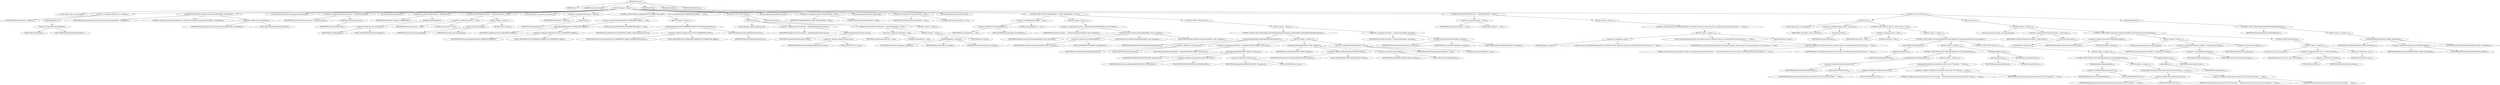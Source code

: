digraph "process" {  
"148" [label = <(METHOD,process)<SUB>71</SUB>> ]
"12" [label = <(PARAM,this)<SUB>71</SUB>> ]
"149" [label = <(PARAM,Exchange exchange)<SUB>71</SUB>> ]
"150" [label = <(BLOCK,&lt;empty&gt;,&lt;empty&gt;)<SUB>71</SUB>> ]
"151" [label = <(LOCAL,Object bean: java.lang.Object)> ]
"152" [label = <(&lt;operator&gt;.assignment,Object bean = getBean())<SUB>72</SUB>> ]
"153" [label = <(IDENTIFIER,bean,Object bean = getBean())<SUB>72</SUB>> ]
"154" [label = <(getBean,getBean())<SUB>72</SUB>> ]
"155" [label = <(&lt;operator&gt;.fieldAccess,this.beanHolder)<SUB>72</SUB>> ]
"156" [label = <(IDENTIFIER,this,getBean())<SUB>72</SUB>> ]
"157" [label = <(FIELD_IDENTIFIER,beanHolder,beanHolder)<SUB>72</SUB>> ]
"158" [label = <(setProperty,setProperty(&quot;org.apache.camel.bean.BeanHolder&quot;, beanHolder))<SUB>73</SUB>> ]
"159" [label = <(IDENTIFIER,exchange,setProperty(&quot;org.apache.camel.bean.BeanHolder&quot;, beanHolder))<SUB>73</SUB>> ]
"160" [label = <(LITERAL,&quot;org.apache.camel.bean.BeanHolder&quot;,setProperty(&quot;org.apache.camel.bean.BeanHolder&quot;, beanHolder))<SUB>73</SUB>> ]
"161" [label = <(&lt;operator&gt;.fieldAccess,this.beanHolder)<SUB>73</SUB>> ]
"162" [label = <(IDENTIFIER,this,setProperty(&quot;org.apache.camel.bean.BeanHolder&quot;, beanHolder))<SUB>73</SUB>> ]
"163" [label = <(FIELD_IDENTIFIER,beanHolder,beanHolder)<SUB>73</SUB>> ]
"164" [label = <(LOCAL,Processor processor: org.apache.camel.Processor)> ]
"165" [label = <(&lt;operator&gt;.assignment,Processor processor = this.getProcessor())<SUB>75</SUB>> ]
"166" [label = <(IDENTIFIER,processor,Processor processor = this.getProcessor())<SUB>75</SUB>> ]
"167" [label = <(getProcessor,this.getProcessor())<SUB>75</SUB>> ]
"11" [label = <(IDENTIFIER,this,this.getProcessor())<SUB>75</SUB>> ]
"168" [label = <(LOCAL,BeanInfo beanInfo: ANY)> ]
"169" [label = <(&lt;operator&gt;.assignment,ANY beanInfo = getBeanInfo())<SUB>76</SUB>> ]
"170" [label = <(IDENTIFIER,beanInfo,ANY beanInfo = getBeanInfo())<SUB>76</SUB>> ]
"171" [label = <(getBeanInfo,getBeanInfo())<SUB>76</SUB>> ]
"172" [label = <(&lt;operator&gt;.fieldAccess,this.beanHolder)<SUB>76</SUB>> ]
"173" [label = <(IDENTIFIER,this,getBeanInfo())<SUB>76</SUB>> ]
"174" [label = <(FIELD_IDENTIFIER,beanHolder,beanHolder)<SUB>76</SUB>> ]
"175" [label = <(CONTROL_STRUCTURE,if (processor != null),if (processor != null))<SUB>79</SUB>> ]
"176" [label = <(&lt;operator&gt;.notEquals,processor != null)<SUB>79</SUB>> ]
"177" [label = <(IDENTIFIER,processor,processor != null)<SUB>79</SUB>> ]
"178" [label = <(LITERAL,null,processor != null)<SUB>79</SUB>> ]
"179" [label = <(BLOCK,&lt;empty&gt;,&lt;empty&gt;)<SUB>79</SUB>> ]
"180" [label = <(process,process(exchange))<SUB>80</SUB>> ]
"181" [label = <(IDENTIFIER,processor,process(exchange))<SUB>80</SUB>> ]
"182" [label = <(IDENTIFIER,exchange,process(exchange))<SUB>80</SUB>> ]
"183" [label = <(RETURN,return;,return;)<SUB>81</SUB>> ]
"184" [label = <(LOCAL,Message in: org.apache.camel.Message)> ]
"185" [label = <(&lt;operator&gt;.assignment,Message in = getIn())<SUB>83</SUB>> ]
"186" [label = <(IDENTIFIER,in,Message in = getIn())<SUB>83</SUB>> ]
"187" [label = <(getIn,getIn())<SUB>83</SUB>> ]
"188" [label = <(IDENTIFIER,exchange,getIn())<SUB>83</SUB>> ]
"189" [label = <(CONTROL_STRUCTURE,if (in.getHeader(MULTI_PARAMETER_ARRAY) == null),if (in.getHeader(MULTI_PARAMETER_ARRAY) == null))<SUB>85</SUB>> ]
"190" [label = <(&lt;operator&gt;.equals,in.getHeader(MULTI_PARAMETER_ARRAY) == null)<SUB>85</SUB>> ]
"191" [label = <(getHeader,getHeader(MULTI_PARAMETER_ARRAY))<SUB>85</SUB>> ]
"192" [label = <(IDENTIFIER,in,getHeader(MULTI_PARAMETER_ARRAY))<SUB>85</SUB>> ]
"193" [label = <(&lt;operator&gt;.fieldAccess,BeanProcessor.MULTI_PARAMETER_ARRAY)<SUB>85</SUB>> ]
"194" [label = <(IDENTIFIER,BeanProcessor,getHeader(MULTI_PARAMETER_ARRAY))<SUB>85</SUB>> ]
"195" [label = <(FIELD_IDENTIFIER,MULTI_PARAMETER_ARRAY,MULTI_PARAMETER_ARRAY)<SUB>85</SUB>> ]
"196" [label = <(LITERAL,null,in.getHeader(MULTI_PARAMETER_ARRAY) == null)<SUB>85</SUB>> ]
"197" [label = <(BLOCK,&lt;empty&gt;,&lt;empty&gt;)<SUB>85</SUB>> ]
"198" [label = <(setHeader,setHeader(MULTI_PARAMETER_ARRAY, isMultiParameterArray()))<SUB>86</SUB>> ]
"199" [label = <(IDENTIFIER,in,setHeader(MULTI_PARAMETER_ARRAY, isMultiParameterArray()))<SUB>86</SUB>> ]
"200" [label = <(&lt;operator&gt;.fieldAccess,BeanProcessor.MULTI_PARAMETER_ARRAY)<SUB>86</SUB>> ]
"201" [label = <(IDENTIFIER,BeanProcessor,setHeader(MULTI_PARAMETER_ARRAY, isMultiParameterArray()))<SUB>86</SUB>> ]
"202" [label = <(FIELD_IDENTIFIER,MULTI_PARAMETER_ARRAY,MULTI_PARAMETER_ARRAY)<SUB>86</SUB>> ]
"203" [label = <(isMultiParameterArray,this.isMultiParameterArray())<SUB>86</SUB>> ]
"13" [label = <(IDENTIFIER,this,this.isMultiParameterArray())<SUB>86</SUB>> ]
"204" [label = <(CONTROL_STRUCTURE,try,try)<SUB>89</SUB>> ]
"205" [label = <(BLOCK,try,try)<SUB>89</SUB>> ]
"206" [label = <(LOCAL,BeanInvocation beanInvoke: ANY)> ]
"207" [label = <(&lt;operator&gt;.assignment,ANY beanInvoke = getBody(BeanInvocation.class))<SUB>90</SUB>> ]
"208" [label = <(IDENTIFIER,beanInvoke,ANY beanInvoke = getBody(BeanInvocation.class))<SUB>90</SUB>> ]
"209" [label = <(getBody,getBody(BeanInvocation.class))<SUB>90</SUB>> ]
"210" [label = <(IDENTIFIER,in,getBody(BeanInvocation.class))<SUB>90</SUB>> ]
"211" [label = <(&lt;operator&gt;.fieldAccess,BeanInvocation.class)<SUB>90</SUB>> ]
"212" [label = <(IDENTIFIER,BeanInvocation,getBody(BeanInvocation.class))<SUB>90</SUB>> ]
"213" [label = <(FIELD_IDENTIFIER,class,class)<SUB>90</SUB>> ]
"214" [label = <(CONTROL_STRUCTURE,if (beanInvoke != null),if (beanInvoke != null))<SUB>91</SUB>> ]
"215" [label = <(&lt;operator&gt;.notEquals,beanInvoke != null)<SUB>91</SUB>> ]
"216" [label = <(IDENTIFIER,beanInvoke,beanInvoke != null)<SUB>91</SUB>> ]
"217" [label = <(LITERAL,null,beanInvoke != null)<SUB>91</SUB>> ]
"218" [label = <(BLOCK,&lt;empty&gt;,&lt;empty&gt;)<SUB>91</SUB>> ]
"219" [label = <(invoke,invoke(bean, exchange))<SUB>92</SUB>> ]
"220" [label = <(IDENTIFIER,beanInvoke,invoke(bean, exchange))<SUB>92</SUB>> ]
"221" [label = <(IDENTIFIER,bean,invoke(bean, exchange))<SUB>92</SUB>> ]
"222" [label = <(IDENTIFIER,exchange,invoke(bean, exchange))<SUB>92</SUB>> ]
"223" [label = <(RETURN,return;,return;)<SUB>93</SUB>> ]
"224" [label = <(BLOCK,catch,catch)> ]
"225" [label = <(BLOCK,&lt;empty&gt;,&lt;empty&gt;)<SUB>95</SUB>> ]
"226" [label = <(LOCAL,boolean isExplicitMethod: boolean)> ]
"227" [label = <(&lt;operator&gt;.assignment,boolean isExplicitMethod = false)<SUB>99</SUB>> ]
"228" [label = <(IDENTIFIER,isExplicitMethod,boolean isExplicitMethod = false)<SUB>99</SUB>> ]
"229" [label = <(LITERAL,false,boolean isExplicitMethod = false)<SUB>99</SUB>> ]
"230" [label = <(LOCAL,String prevMethod: java.lang.String)> ]
"231" [label = <(&lt;operator&gt;.assignment,String prevMethod = null)<SUB>100</SUB>> ]
"232" [label = <(IDENTIFIER,prevMethod,String prevMethod = null)<SUB>100</SUB>> ]
"233" [label = <(LITERAL,null,String prevMethod = null)<SUB>100</SUB>> ]
"234" [label = <(LOCAL,MethodInvocation invocation: ANY)> ]
"235" [label = <(CONTROL_STRUCTURE,if (methodObject != null),if (methodObject != null))<SUB>102</SUB>> ]
"236" [label = <(&lt;operator&gt;.notEquals,methodObject != null)<SUB>102</SUB>> ]
"237" [label = <(&lt;operator&gt;.fieldAccess,this.methodObject)<SUB>102</SUB>> ]
"238" [label = <(IDENTIFIER,this,methodObject != null)<SUB>102</SUB>> ]
"239" [label = <(FIELD_IDENTIFIER,methodObject,methodObject)<SUB>102</SUB>> ]
"240" [label = <(LITERAL,null,methodObject != null)<SUB>102</SUB>> ]
"241" [label = <(BLOCK,&lt;empty&gt;,&lt;empty&gt;)<SUB>102</SUB>> ]
"242" [label = <(&lt;operator&gt;.assignment,invocation = createInvocation(methodObject, bean, exchange))<SUB>103</SUB>> ]
"243" [label = <(IDENTIFIER,invocation,invocation = createInvocation(methodObject, bean, exchange))<SUB>103</SUB>> ]
"244" [label = <(createInvocation,createInvocation(methodObject, bean, exchange))<SUB>103</SUB>> ]
"245" [label = <(IDENTIFIER,beanInfo,createInvocation(methodObject, bean, exchange))<SUB>103</SUB>> ]
"246" [label = <(&lt;operator&gt;.fieldAccess,this.methodObject)<SUB>103</SUB>> ]
"247" [label = <(IDENTIFIER,this,createInvocation(methodObject, bean, exchange))<SUB>103</SUB>> ]
"248" [label = <(FIELD_IDENTIFIER,methodObject,methodObject)<SUB>103</SUB>> ]
"249" [label = <(IDENTIFIER,bean,createInvocation(methodObject, bean, exchange))<SUB>103</SUB>> ]
"250" [label = <(IDENTIFIER,exchange,createInvocation(methodObject, bean, exchange))<SUB>103</SUB>> ]
"251" [label = <(CONTROL_STRUCTURE,else,else)<SUB>104</SUB>> ]
"252" [label = <(BLOCK,&lt;empty&gt;,&lt;empty&gt;)<SUB>104</SUB>> ]
"253" [label = <(CONTROL_STRUCTURE,if (ObjectHelper.isNotNullAndNonEmpty(method)),if (ObjectHelper.isNotNullAndNonEmpty(method)))<SUB>106</SUB>> ]
"254" [label = <(isNotNullAndNonEmpty,isNotNullAndNonEmpty(method))<SUB>106</SUB>> ]
"255" [label = <(IDENTIFIER,ObjectHelper,isNotNullAndNonEmpty(method))<SUB>106</SUB>> ]
"256" [label = <(&lt;operator&gt;.fieldAccess,this.method)<SUB>106</SUB>> ]
"257" [label = <(IDENTIFIER,this,isNotNullAndNonEmpty(method))<SUB>106</SUB>> ]
"258" [label = <(FIELD_IDENTIFIER,method,method)<SUB>106</SUB>> ]
"259" [label = <(BLOCK,&lt;empty&gt;,&lt;empty&gt;)<SUB>106</SUB>> ]
"260" [label = <(&lt;operator&gt;.assignment,prevMethod = getHeader(METHOD_NAME, String.class))<SUB>107</SUB>> ]
"261" [label = <(IDENTIFIER,prevMethod,prevMethod = getHeader(METHOD_NAME, String.class))<SUB>107</SUB>> ]
"262" [label = <(getHeader,getHeader(METHOD_NAME, String.class))<SUB>107</SUB>> ]
"263" [label = <(IDENTIFIER,in,getHeader(METHOD_NAME, String.class))<SUB>107</SUB>> ]
"264" [label = <(&lt;operator&gt;.fieldAccess,BeanProcessor.METHOD_NAME)<SUB>107</SUB>> ]
"265" [label = <(IDENTIFIER,BeanProcessor,getHeader(METHOD_NAME, String.class))<SUB>107</SUB>> ]
"266" [label = <(FIELD_IDENTIFIER,METHOD_NAME,METHOD_NAME)<SUB>107</SUB>> ]
"267" [label = <(&lt;operator&gt;.fieldAccess,String.class)<SUB>107</SUB>> ]
"268" [label = <(IDENTIFIER,String,getHeader(METHOD_NAME, String.class))<SUB>107</SUB>> ]
"269" [label = <(FIELD_IDENTIFIER,class,class)<SUB>107</SUB>> ]
"270" [label = <(setHeader,setHeader(METHOD_NAME, method))<SUB>108</SUB>> ]
"271" [label = <(IDENTIFIER,in,setHeader(METHOD_NAME, method))<SUB>108</SUB>> ]
"272" [label = <(&lt;operator&gt;.fieldAccess,BeanProcessor.METHOD_NAME)<SUB>108</SUB>> ]
"273" [label = <(IDENTIFIER,BeanProcessor,setHeader(METHOD_NAME, method))<SUB>108</SUB>> ]
"274" [label = <(FIELD_IDENTIFIER,METHOD_NAME,METHOD_NAME)<SUB>108</SUB>> ]
"275" [label = <(&lt;operator&gt;.fieldAccess,this.method)<SUB>108</SUB>> ]
"276" [label = <(IDENTIFIER,this,setHeader(METHOD_NAME, method))<SUB>108</SUB>> ]
"277" [label = <(FIELD_IDENTIFIER,method,method)<SUB>108</SUB>> ]
"278" [label = <(&lt;operator&gt;.assignment,isExplicitMethod = true)<SUB>109</SUB>> ]
"279" [label = <(IDENTIFIER,isExplicitMethod,isExplicitMethod = true)<SUB>109</SUB>> ]
"280" [label = <(LITERAL,true,isExplicitMethod = true)<SUB>109</SUB>> ]
"281" [label = <(&lt;operator&gt;.assignment,invocation = createInvocation(bean, exchange))<SUB>111</SUB>> ]
"282" [label = <(IDENTIFIER,invocation,invocation = createInvocation(bean, exchange))<SUB>111</SUB>> ]
"283" [label = <(createInvocation,createInvocation(bean, exchange))<SUB>111</SUB>> ]
"284" [label = <(IDENTIFIER,beanInfo,createInvocation(bean, exchange))<SUB>111</SUB>> ]
"285" [label = <(IDENTIFIER,bean,createInvocation(bean, exchange))<SUB>111</SUB>> ]
"286" [label = <(IDENTIFIER,exchange,createInvocation(bean, exchange))<SUB>111</SUB>> ]
"287" [label = <(CONTROL_STRUCTURE,if (invocation == null),if (invocation == null))<SUB>113</SUB>> ]
"288" [label = <(&lt;operator&gt;.equals,invocation == null)<SUB>113</SUB>> ]
"289" [label = <(IDENTIFIER,invocation,invocation == null)<SUB>113</SUB>> ]
"290" [label = <(LITERAL,null,invocation == null)<SUB>113</SUB>> ]
"291" [label = <(BLOCK,&lt;empty&gt;,&lt;empty&gt;)<SUB>113</SUB>> ]
"292" [label = <(&lt;operator&gt;.throw,throw new IllegalStateException(&quot;No method invocation could be created, no maching method could be found on: &quot; + bean);)<SUB>114</SUB>> ]
"293" [label = <(BLOCK,&lt;empty&gt;,&lt;empty&gt;)<SUB>114</SUB>> ]
"294" [label = <(&lt;operator&gt;.assignment,&lt;empty&gt;)> ]
"295" [label = <(IDENTIFIER,$obj2,&lt;empty&gt;)> ]
"296" [label = <(&lt;operator&gt;.alloc,new IllegalStateException(&quot;No method invocation could be created, no maching method could be found on: &quot; + bean))<SUB>114</SUB>> ]
"297" [label = <(&lt;init&gt;,new IllegalStateException(&quot;No method invocation could be created, no maching method could be found on: &quot; + bean))<SUB>114</SUB>> ]
"298" [label = <(IDENTIFIER,$obj2,new IllegalStateException(&quot;No method invocation could be created, no maching method could be found on: &quot; + bean))> ]
"299" [label = <(&lt;operator&gt;.addition,&quot;No method invocation could be created, no maching method could be found on: &quot; + bean)<SUB>115</SUB>> ]
"300" [label = <(LITERAL,&quot;No method invocation could be created, no maching method could be found on: &quot;,&quot;No method invocation could be created, no maching method could be found on: &quot; + bean)<SUB>115</SUB>> ]
"301" [label = <(IDENTIFIER,bean,&quot;No method invocation could be created, no maching method could be found on: &quot; + bean)<SUB>115</SUB>> ]
"302" [label = <(IDENTIFIER,$obj2,&lt;empty&gt;)> ]
"303" [label = <(CONTROL_STRUCTURE,try,try)<SUB>117</SUB>> ]
"304" [label = <(BLOCK,try,try)<SUB>117</SUB>> ]
"305" [label = <(LOCAL,Object value: java.lang.Object)> ]
"306" [label = <(&lt;operator&gt;.assignment,Object value = proceed())<SUB>118</SUB>> ]
"307" [label = <(IDENTIFIER,value,Object value = proceed())<SUB>118</SUB>> ]
"308" [label = <(proceed,proceed())<SUB>118</SUB>> ]
"309" [label = <(IDENTIFIER,invocation,proceed())<SUB>118</SUB>> ]
"310" [label = <(CONTROL_STRUCTURE,if (value != null),if (value != null))<SUB>119</SUB>> ]
"311" [label = <(&lt;operator&gt;.notEquals,value != null)<SUB>119</SUB>> ]
"312" [label = <(IDENTIFIER,value,value != null)<SUB>119</SUB>> ]
"313" [label = <(LITERAL,null,value != null)<SUB>119</SUB>> ]
"314" [label = <(BLOCK,&lt;empty&gt;,&lt;empty&gt;)<SUB>119</SUB>> ]
"315" [label = <(CONTROL_STRUCTURE,if (exchange.getPattern().isOutCapable()),if (exchange.getPattern().isOutCapable()))<SUB>120</SUB>> ]
"316" [label = <(isOutCapable,isOutCapable())<SUB>120</SUB>> ]
"317" [label = <(getPattern,getPattern())<SUB>120</SUB>> ]
"318" [label = <(IDENTIFIER,exchange,getPattern())<SUB>120</SUB>> ]
"319" [label = <(BLOCK,&lt;empty&gt;,&lt;empty&gt;)<SUB>120</SUB>> ]
"320" [label = <(CONTROL_STRUCTURE,if (LOG.isDebugEnabled()),if (LOG.isDebugEnabled()))<SUB>122</SUB>> ]
"321" [label = <(isDebugEnabled,isDebugEnabled())<SUB>122</SUB>> ]
"322" [label = <(&lt;operator&gt;.fieldAccess,BeanProcessor.LOG)<SUB>122</SUB>> ]
"323" [label = <(IDENTIFIER,BeanProcessor,isDebugEnabled())<SUB>122</SUB>> ]
"324" [label = <(FIELD_IDENTIFIER,LOG,LOG)<SUB>122</SUB>> ]
"325" [label = <(BLOCK,&lt;empty&gt;,&lt;empty&gt;)<SUB>122</SUB>> ]
"326" [label = <(debug,debug(&quot;Setting bean invocation result on the OUT message: &quot; + value))<SUB>123</SUB>> ]
"327" [label = <(&lt;operator&gt;.fieldAccess,BeanProcessor.LOG)<SUB>123</SUB>> ]
"328" [label = <(IDENTIFIER,BeanProcessor,debug(&quot;Setting bean invocation result on the OUT message: &quot; + value))<SUB>123</SUB>> ]
"329" [label = <(FIELD_IDENTIFIER,LOG,LOG)<SUB>123</SUB>> ]
"330" [label = <(&lt;operator&gt;.addition,&quot;Setting bean invocation result on the OUT message: &quot; + value)<SUB>123</SUB>> ]
"331" [label = <(LITERAL,&quot;Setting bean invocation result on the OUT message: &quot;,&quot;Setting bean invocation result on the OUT message: &quot; + value)<SUB>123</SUB>> ]
"332" [label = <(IDENTIFIER,value,&quot;Setting bean invocation result on the OUT message: &quot; + value)<SUB>123</SUB>> ]
"333" [label = <(setBody,setBody(value))<SUB>125</SUB>> ]
"334" [label = <(getOut,getOut(true))<SUB>125</SUB>> ]
"335" [label = <(IDENTIFIER,exchange,getOut(true))<SUB>125</SUB>> ]
"336" [label = <(LITERAL,true,getOut(true))<SUB>125</SUB>> ]
"337" [label = <(IDENTIFIER,value,setBody(value))<SUB>125</SUB>> ]
"338" [label = <(CONTROL_STRUCTURE,else,else)<SUB>126</SUB>> ]
"339" [label = <(BLOCK,&lt;empty&gt;,&lt;empty&gt;)<SUB>126</SUB>> ]
"340" [label = <(CONTROL_STRUCTURE,if (LOG.isDebugEnabled()),if (LOG.isDebugEnabled()))<SUB>128</SUB>> ]
"341" [label = <(isDebugEnabled,isDebugEnabled())<SUB>128</SUB>> ]
"342" [label = <(&lt;operator&gt;.fieldAccess,BeanProcessor.LOG)<SUB>128</SUB>> ]
"343" [label = <(IDENTIFIER,BeanProcessor,isDebugEnabled())<SUB>128</SUB>> ]
"344" [label = <(FIELD_IDENTIFIER,LOG,LOG)<SUB>128</SUB>> ]
"345" [label = <(BLOCK,&lt;empty&gt;,&lt;empty&gt;)<SUB>128</SUB>> ]
"346" [label = <(debug,debug(&quot;Setting bean invocation result on the IN message: &quot; + value))<SUB>129</SUB>> ]
"347" [label = <(&lt;operator&gt;.fieldAccess,BeanProcessor.LOG)<SUB>129</SUB>> ]
"348" [label = <(IDENTIFIER,BeanProcessor,debug(&quot;Setting bean invocation result on the IN message: &quot; + value))<SUB>129</SUB>> ]
"349" [label = <(FIELD_IDENTIFIER,LOG,LOG)<SUB>129</SUB>> ]
"350" [label = <(&lt;operator&gt;.addition,&quot;Setting bean invocation result on the IN message: &quot; + value)<SUB>129</SUB>> ]
"351" [label = <(LITERAL,&quot;Setting bean invocation result on the IN message: &quot;,&quot;Setting bean invocation result on the IN message: &quot; + value)<SUB>129</SUB>> ]
"352" [label = <(IDENTIFIER,value,&quot;Setting bean invocation result on the IN message: &quot; + value)<SUB>129</SUB>> ]
"353" [label = <(setBody,setBody(value))<SUB>131</SUB>> ]
"354" [label = <(getIn,getIn())<SUB>131</SUB>> ]
"355" [label = <(IDENTIFIER,exchange,getIn())<SUB>131</SUB>> ]
"356" [label = <(IDENTIFIER,value,setBody(value))<SUB>131</SUB>> ]
"357" [label = <(BLOCK,catch,catch)> ]
"358" [label = <(BLOCK,&lt;empty&gt;,&lt;empty&gt;)<SUB>134</SUB>> ]
"359" [label = <(LOCAL,Throwable throwable: java.lang.Throwable)> ]
"360" [label = <(&lt;operator&gt;.assignment,Throwable throwable = e.getCause())<SUB>136</SUB>> ]
"361" [label = <(IDENTIFIER,throwable,Throwable throwable = e.getCause())<SUB>136</SUB>> ]
"362" [label = <(getCause,e.getCause())<SUB>136</SUB>> ]
"363" [label = <(IDENTIFIER,e,e.getCause())<SUB>136</SUB>> ]
"364" [label = <(CONTROL_STRUCTURE,if (throwable instanceof Exception),if (throwable instanceof Exception))<SUB>137</SUB>> ]
"365" [label = <(&lt;operator&gt;.instanceOf,throwable instanceof Exception)<SUB>137</SUB>> ]
"366" [label = <(IDENTIFIER,throwable,throwable instanceof Exception)<SUB>137</SUB>> ]
"367" [label = <(TYPE_REF,Exception,Exception)<SUB>137</SUB>> ]
"368" [label = <(BLOCK,&lt;empty&gt;,&lt;empty&gt;)<SUB>137</SUB>> ]
"369" [label = <(LOCAL,Exception exception: java.lang.Exception)> ]
"370" [label = <(&lt;operator&gt;.assignment,Exception exception = (Exception) throwable)<SUB>138</SUB>> ]
"371" [label = <(IDENTIFIER,exception,Exception exception = (Exception) throwable)<SUB>138</SUB>> ]
"372" [label = <(&lt;operator&gt;.cast,(Exception) throwable)<SUB>138</SUB>> ]
"373" [label = <(TYPE_REF,Exception,Exception)<SUB>138</SUB>> ]
"374" [label = <(IDENTIFIER,throwable,(Exception) throwable)<SUB>138</SUB>> ]
"375" [label = <(&lt;operator&gt;.throw,throw exception;)<SUB>139</SUB>> ]
"376" [label = <(IDENTIFIER,exception,throw exception;)<SUB>139</SUB>> ]
"377" [label = <(CONTROL_STRUCTURE,else,else)<SUB>140</SUB>> ]
"378" [label = <(BLOCK,&lt;empty&gt;,&lt;empty&gt;)<SUB>140</SUB>> ]
"379" [label = <(LOCAL,Error error: java.lang.Error)> ]
"380" [label = <(&lt;operator&gt;.assignment,Error error = (Error) throwable)<SUB>141</SUB>> ]
"381" [label = <(IDENTIFIER,error,Error error = (Error) throwable)<SUB>141</SUB>> ]
"382" [label = <(&lt;operator&gt;.cast,(Error) throwable)<SUB>141</SUB>> ]
"383" [label = <(TYPE_REF,Error,Error)<SUB>141</SUB>> ]
"384" [label = <(IDENTIFIER,throwable,(Error) throwable)<SUB>141</SUB>> ]
"385" [label = <(&lt;operator&gt;.throw,throw error;)<SUB>142</SUB>> ]
"386" [label = <(IDENTIFIER,error,throw error;)<SUB>142</SUB>> ]
"387" [label = <(BLOCK,finally,finally)<SUB>144</SUB>> ]
"388" [label = <(CONTROL_STRUCTURE,if (isExplicitMethod),if (isExplicitMethod))<SUB>145</SUB>> ]
"389" [label = <(IDENTIFIER,isExplicitMethod,if (isExplicitMethod))<SUB>145</SUB>> ]
"390" [label = <(BLOCK,&lt;empty&gt;,&lt;empty&gt;)<SUB>145</SUB>> ]
"391" [label = <(setHeader,setHeader(METHOD_NAME, prevMethod))<SUB>146</SUB>> ]
"392" [label = <(IDENTIFIER,in,setHeader(METHOD_NAME, prevMethod))<SUB>146</SUB>> ]
"393" [label = <(&lt;operator&gt;.fieldAccess,BeanProcessor.METHOD_NAME)<SUB>146</SUB>> ]
"394" [label = <(IDENTIFIER,BeanProcessor,setHeader(METHOD_NAME, prevMethod))<SUB>146</SUB>> ]
"395" [label = <(FIELD_IDENTIFIER,METHOD_NAME,METHOD_NAME)<SUB>146</SUB>> ]
"396" [label = <(IDENTIFIER,prevMethod,setHeader(METHOD_NAME, prevMethod))<SUB>146</SUB>> ]
"397" [label = <(MODIFIER,PUBLIC)> ]
"398" [label = <(MODIFIER,VIRTUAL)> ]
"399" [label = <(METHOD_RETURN,void)<SUB>71</SUB>> ]
  "148" -> "12" 
  "148" -> "149" 
  "148" -> "150" 
  "148" -> "397" 
  "148" -> "398" 
  "148" -> "399" 
  "150" -> "151" 
  "150" -> "152" 
  "150" -> "158" 
  "150" -> "164" 
  "150" -> "165" 
  "150" -> "168" 
  "150" -> "169" 
  "150" -> "175" 
  "150" -> "184" 
  "150" -> "185" 
  "150" -> "189" 
  "150" -> "204" 
  "150" -> "226" 
  "150" -> "227" 
  "150" -> "230" 
  "150" -> "231" 
  "150" -> "234" 
  "150" -> "235" 
  "150" -> "287" 
  "150" -> "303" 
  "152" -> "153" 
  "152" -> "154" 
  "154" -> "155" 
  "155" -> "156" 
  "155" -> "157" 
  "158" -> "159" 
  "158" -> "160" 
  "158" -> "161" 
  "161" -> "162" 
  "161" -> "163" 
  "165" -> "166" 
  "165" -> "167" 
  "167" -> "11" 
  "169" -> "170" 
  "169" -> "171" 
  "171" -> "172" 
  "172" -> "173" 
  "172" -> "174" 
  "175" -> "176" 
  "175" -> "179" 
  "176" -> "177" 
  "176" -> "178" 
  "179" -> "180" 
  "179" -> "183" 
  "180" -> "181" 
  "180" -> "182" 
  "185" -> "186" 
  "185" -> "187" 
  "187" -> "188" 
  "189" -> "190" 
  "189" -> "197" 
  "190" -> "191" 
  "190" -> "196" 
  "191" -> "192" 
  "191" -> "193" 
  "193" -> "194" 
  "193" -> "195" 
  "197" -> "198" 
  "198" -> "199" 
  "198" -> "200" 
  "198" -> "203" 
  "200" -> "201" 
  "200" -> "202" 
  "203" -> "13" 
  "204" -> "205" 
  "204" -> "224" 
  "205" -> "206" 
  "205" -> "207" 
  "205" -> "214" 
  "207" -> "208" 
  "207" -> "209" 
  "209" -> "210" 
  "209" -> "211" 
  "211" -> "212" 
  "211" -> "213" 
  "214" -> "215" 
  "214" -> "218" 
  "215" -> "216" 
  "215" -> "217" 
  "218" -> "219" 
  "218" -> "223" 
  "219" -> "220" 
  "219" -> "221" 
  "219" -> "222" 
  "224" -> "225" 
  "227" -> "228" 
  "227" -> "229" 
  "231" -> "232" 
  "231" -> "233" 
  "235" -> "236" 
  "235" -> "241" 
  "235" -> "251" 
  "236" -> "237" 
  "236" -> "240" 
  "237" -> "238" 
  "237" -> "239" 
  "241" -> "242" 
  "242" -> "243" 
  "242" -> "244" 
  "244" -> "245" 
  "244" -> "246" 
  "244" -> "249" 
  "244" -> "250" 
  "246" -> "247" 
  "246" -> "248" 
  "251" -> "252" 
  "252" -> "253" 
  "252" -> "281" 
  "253" -> "254" 
  "253" -> "259" 
  "254" -> "255" 
  "254" -> "256" 
  "256" -> "257" 
  "256" -> "258" 
  "259" -> "260" 
  "259" -> "270" 
  "259" -> "278" 
  "260" -> "261" 
  "260" -> "262" 
  "262" -> "263" 
  "262" -> "264" 
  "262" -> "267" 
  "264" -> "265" 
  "264" -> "266" 
  "267" -> "268" 
  "267" -> "269" 
  "270" -> "271" 
  "270" -> "272" 
  "270" -> "275" 
  "272" -> "273" 
  "272" -> "274" 
  "275" -> "276" 
  "275" -> "277" 
  "278" -> "279" 
  "278" -> "280" 
  "281" -> "282" 
  "281" -> "283" 
  "283" -> "284" 
  "283" -> "285" 
  "283" -> "286" 
  "287" -> "288" 
  "287" -> "291" 
  "288" -> "289" 
  "288" -> "290" 
  "291" -> "292" 
  "292" -> "293" 
  "293" -> "294" 
  "293" -> "297" 
  "293" -> "302" 
  "294" -> "295" 
  "294" -> "296" 
  "297" -> "298" 
  "297" -> "299" 
  "299" -> "300" 
  "299" -> "301" 
  "303" -> "304" 
  "303" -> "357" 
  "303" -> "387" 
  "304" -> "305" 
  "304" -> "306" 
  "304" -> "310" 
  "306" -> "307" 
  "306" -> "308" 
  "308" -> "309" 
  "310" -> "311" 
  "310" -> "314" 
  "311" -> "312" 
  "311" -> "313" 
  "314" -> "315" 
  "315" -> "316" 
  "315" -> "319" 
  "315" -> "338" 
  "316" -> "317" 
  "317" -> "318" 
  "319" -> "320" 
  "319" -> "333" 
  "320" -> "321" 
  "320" -> "325" 
  "321" -> "322" 
  "322" -> "323" 
  "322" -> "324" 
  "325" -> "326" 
  "326" -> "327" 
  "326" -> "330" 
  "327" -> "328" 
  "327" -> "329" 
  "330" -> "331" 
  "330" -> "332" 
  "333" -> "334" 
  "333" -> "337" 
  "334" -> "335" 
  "334" -> "336" 
  "338" -> "339" 
  "339" -> "340" 
  "339" -> "353" 
  "340" -> "341" 
  "340" -> "345" 
  "341" -> "342" 
  "342" -> "343" 
  "342" -> "344" 
  "345" -> "346" 
  "346" -> "347" 
  "346" -> "350" 
  "347" -> "348" 
  "347" -> "349" 
  "350" -> "351" 
  "350" -> "352" 
  "353" -> "354" 
  "353" -> "356" 
  "354" -> "355" 
  "357" -> "358" 
  "358" -> "359" 
  "358" -> "360" 
  "358" -> "364" 
  "360" -> "361" 
  "360" -> "362" 
  "362" -> "363" 
  "364" -> "365" 
  "364" -> "368" 
  "364" -> "377" 
  "365" -> "366" 
  "365" -> "367" 
  "368" -> "369" 
  "368" -> "370" 
  "368" -> "375" 
  "370" -> "371" 
  "370" -> "372" 
  "372" -> "373" 
  "372" -> "374" 
  "375" -> "376" 
  "377" -> "378" 
  "378" -> "379" 
  "378" -> "380" 
  "378" -> "385" 
  "380" -> "381" 
  "380" -> "382" 
  "382" -> "383" 
  "382" -> "384" 
  "385" -> "386" 
  "387" -> "388" 
  "388" -> "389" 
  "388" -> "390" 
  "390" -> "391" 
  "391" -> "392" 
  "391" -> "393" 
  "391" -> "396" 
  "393" -> "394" 
  "393" -> "395" 
}
